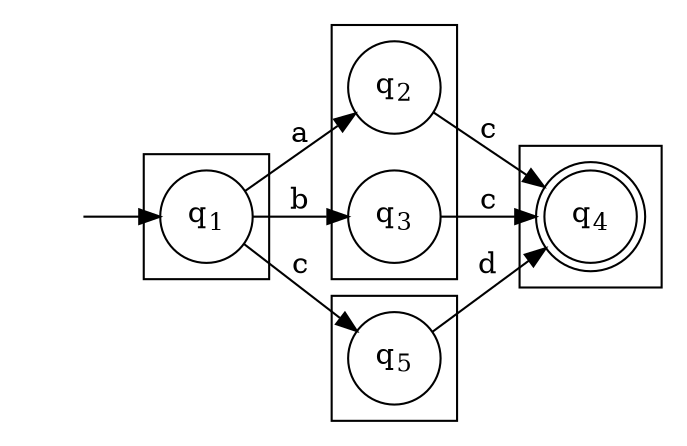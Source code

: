digraph finite_state_machine {
    node [label="", shape=circle];
 
    ss[style="invis"];

    subgraph cluster_1 {
        s1[label=<q<sub>1</sub>>];
    }
    subgraph cluster_2 {
        s2[label=<q<sub>2</sub>>];
        s3[label=<q<sub>3</sub>>];
    }
    subgraph cluster_3 {
        s4[label=<q<sub>4</sub>>,shape="doublecircle"];
    }
    subgraph cluster_4 {  
        s5[label=<q<sub>5</sub>>];
    }
    
    ss -> s1;
    
    s1 -> s2[label="a"];
    s1 -> s3[label="b"];
    s1 -> s5[label="c"];
    s2 -> s4[label="c"];
    s3 -> s4[label="c"];
    s5 -> s4[label="d"];


    rankdir="LR"

}

